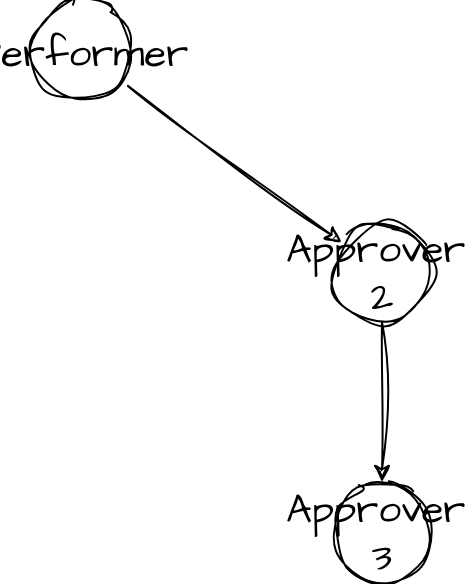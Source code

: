 <mxfile version="21.3.2" type="github">
  <diagram name="Страница 1" id="Kf_7z5dS-pd4Zkm5Exq2">
    <mxGraphModel dx="1036" dy="659" grid="1" gridSize="10" guides="1" tooltips="1" connect="1" arrows="1" fold="1" page="1" pageScale="1" pageWidth="827" pageHeight="1169" math="0" shadow="0">
      <root>
        <mxCell id="0" />
        <mxCell id="1" parent="0" />
        <mxCell id="n4S2ym8zzBewpBu29-26-3" value="" style="rounded=0;sketch=1;hachureGap=4;jiggle=2;curveFitting=1;orthogonalLoop=1;jettySize=auto;html=1;fontFamily=Architects Daughter;fontSource=https%3A%2F%2Ffonts.googleapis.com%2Fcss%3Ffamily%3DArchitects%2BDaughter;fontSize=16;" edge="1" parent="1" source="n4S2ym8zzBewpBu29-26-1" target="n4S2ym8zzBewpBu29-26-2">
          <mxGeometry relative="1" as="geometry" />
        </mxCell>
        <mxCell id="n4S2ym8zzBewpBu29-26-1" value="Performer" style="ellipse;whiteSpace=wrap;html=1;sketch=1;hachureGap=4;jiggle=2;curveFitting=1;fontFamily=Architects Daughter;fontSource=https%3A%2F%2Ffonts.googleapis.com%2Fcss%3Ffamily%3DArchitects%2BDaughter;fontSize=20;" vertex="1" parent="1">
          <mxGeometry x="320" y="200" width="50" height="50" as="geometry" />
        </mxCell>
        <mxCell id="n4S2ym8zzBewpBu29-26-5" style="edgeStyle=orthogonalEdgeStyle;rounded=0;sketch=1;hachureGap=4;jiggle=2;curveFitting=1;orthogonalLoop=1;jettySize=auto;html=1;fontFamily=Architects Daughter;fontSource=https%3A%2F%2Ffonts.googleapis.com%2Fcss%3Ffamily%3DArchitects%2BDaughter;fontSize=16;" edge="1" parent="1" source="n4S2ym8zzBewpBu29-26-2" target="n4S2ym8zzBewpBu29-26-4">
          <mxGeometry relative="1" as="geometry" />
        </mxCell>
        <mxCell id="n4S2ym8zzBewpBu29-26-2" value="Approver-2" style="ellipse;whiteSpace=wrap;html=1;sketch=1;hachureGap=4;jiggle=2;curveFitting=1;fontFamily=Architects Daughter;fontSource=https%3A%2F%2Ffonts.googleapis.com%2Fcss%3Ffamily%3DArchitects%2BDaughter;fontSize=20;" vertex="1" parent="1">
          <mxGeometry x="470" y="310" width="50" height="50" as="geometry" />
        </mxCell>
        <mxCell id="n4S2ym8zzBewpBu29-26-4" value="Approver-3" style="ellipse;whiteSpace=wrap;html=1;sketch=1;hachureGap=4;jiggle=2;curveFitting=1;fontFamily=Architects Daughter;fontSource=https%3A%2F%2Ffonts.googleapis.com%2Fcss%3Ffamily%3DArchitects%2BDaughter;fontSize=20;" vertex="1" parent="1">
          <mxGeometry x="470" y="440" width="50" height="50" as="geometry" />
        </mxCell>
      </root>
    </mxGraphModel>
  </diagram>
</mxfile>
